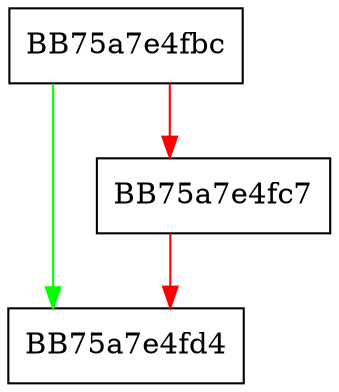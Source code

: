 digraph DotNetProvidersMcGenEventRegister {
  node [shape="box"];
  graph [splines=ortho];
  BB75a7e4fbc -> BB75a7e4fd4 [color="green"];
  BB75a7e4fbc -> BB75a7e4fc7 [color="red"];
  BB75a7e4fc7 -> BB75a7e4fd4 [color="red"];
}